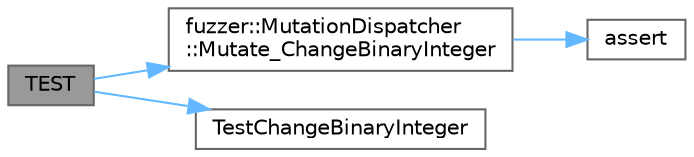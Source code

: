 digraph "TEST"
{
 // LATEX_PDF_SIZE
  bgcolor="transparent";
  edge [fontname=Helvetica,fontsize=10,labelfontname=Helvetica,labelfontsize=10];
  node [fontname=Helvetica,fontsize=10,shape=box,height=0.2,width=0.4];
  rankdir="LR";
  Node1 [id="Node000001",label="TEST",height=0.2,width=0.4,color="gray40", fillcolor="grey60", style="filled", fontcolor="black",tooltip=" "];
  Node1 -> Node2 [id="edge1_Node000001_Node000002",color="steelblue1",style="solid",tooltip=" "];
  Node2 [id="Node000002",label="fuzzer::MutationDispatcher\l::Mutate_ChangeBinaryInteger",height=0.2,width=0.4,color="grey40", fillcolor="white", style="filled",URL="$classfuzzer_1_1_mutation_dispatcher.html#a6d2a194a767c3aabe3638468c2c0e2f0",tooltip="Change a 1-, 2-, 4-, or 8-byte integer in interesting ways."];
  Node2 -> Node3 [id="edge2_Node000002_Node000003",color="steelblue1",style="solid",tooltip=" "];
  Node3 [id="Node000003",label="assert",height=0.2,width=0.4,color="grey40", fillcolor="white", style="filled",URL="$_fuzzer_trace_p_c_8cpp.html#aa099297e8e2ed3ff1bcc3de3ff413238",tooltip=" "];
  Node1 -> Node4 [id="edge3_Node000001_Node000004",color="steelblue1",style="solid",tooltip=" "];
  Node4 [id="Node000004",label="TestChangeBinaryInteger",height=0.2,width=0.4,color="grey40", fillcolor="white", style="filled",URL="$_fuzzer_unittest_8cpp.html#aec5b0c554cce14e8ff36a5dd4eb53873",tooltip=" "];
}
